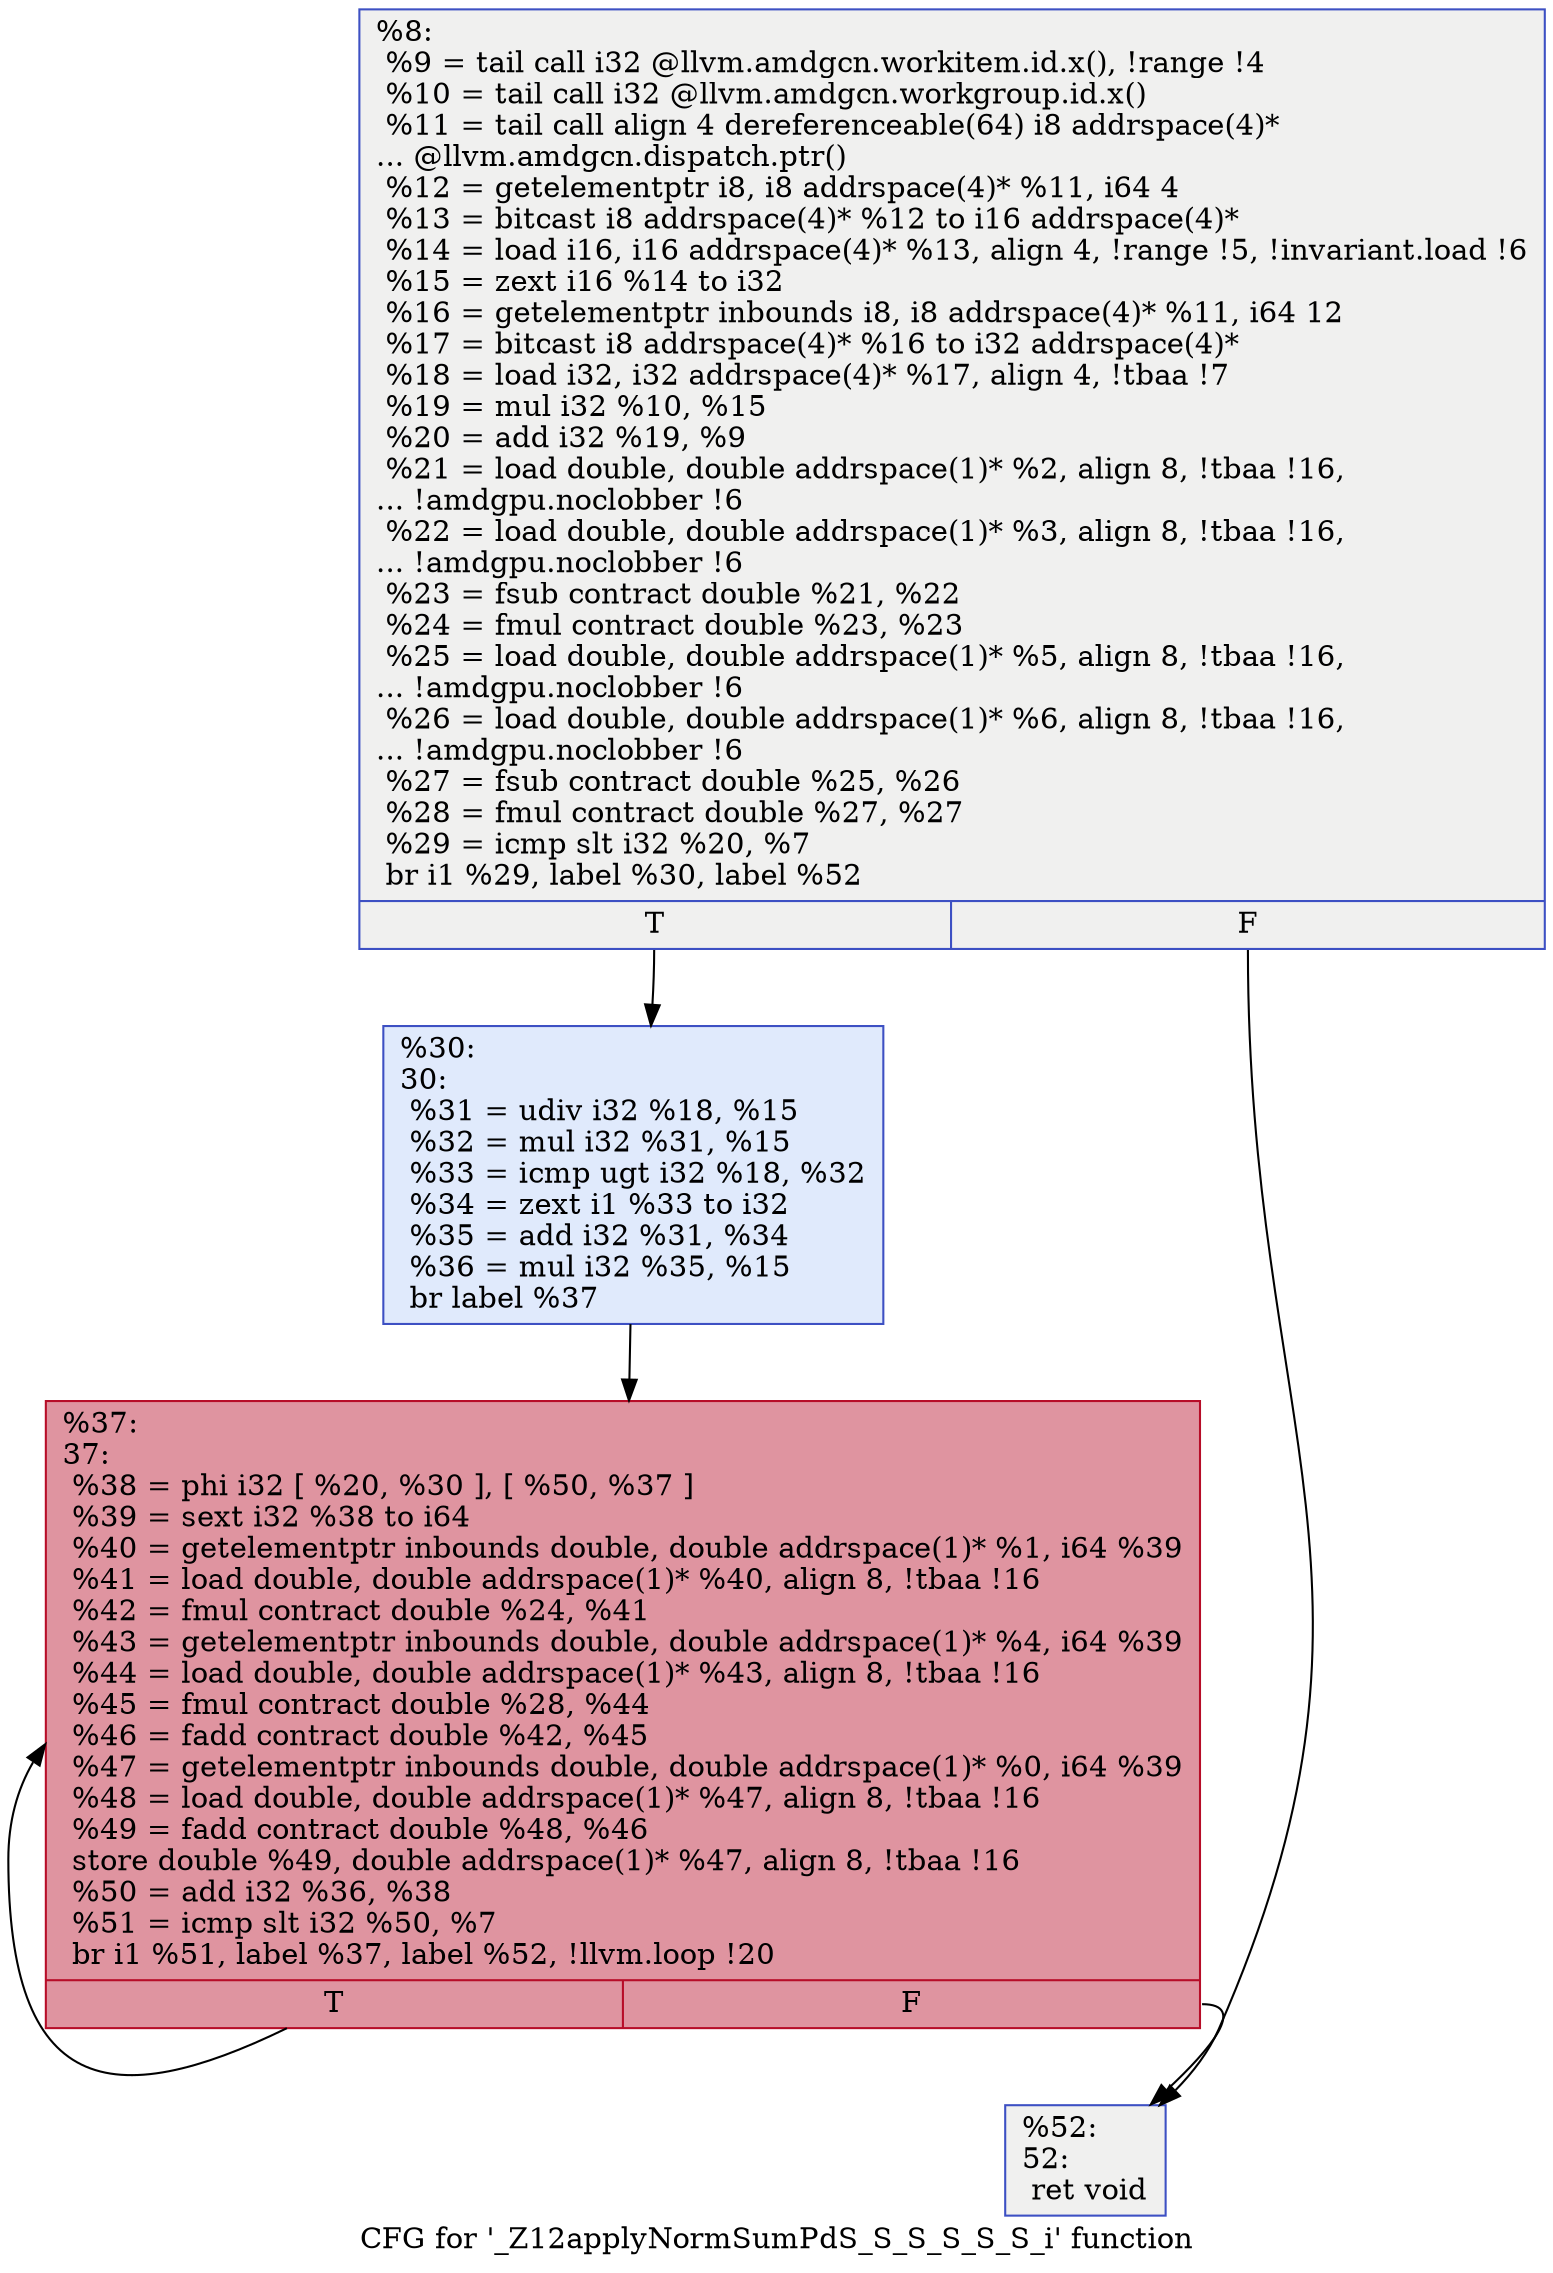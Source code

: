 digraph "CFG for '_Z12applyNormSumPdS_S_S_S_S_S_i' function" {
	label="CFG for '_Z12applyNormSumPdS_S_S_S_S_S_i' function";

	Node0x60a2990 [shape=record,color="#3d50c3ff", style=filled, fillcolor="#dedcdb70",label="{%8:\l  %9 = tail call i32 @llvm.amdgcn.workitem.id.x(), !range !4\l  %10 = tail call i32 @llvm.amdgcn.workgroup.id.x()\l  %11 = tail call align 4 dereferenceable(64) i8 addrspace(4)*\l... @llvm.amdgcn.dispatch.ptr()\l  %12 = getelementptr i8, i8 addrspace(4)* %11, i64 4\l  %13 = bitcast i8 addrspace(4)* %12 to i16 addrspace(4)*\l  %14 = load i16, i16 addrspace(4)* %13, align 4, !range !5, !invariant.load !6\l  %15 = zext i16 %14 to i32\l  %16 = getelementptr inbounds i8, i8 addrspace(4)* %11, i64 12\l  %17 = bitcast i8 addrspace(4)* %16 to i32 addrspace(4)*\l  %18 = load i32, i32 addrspace(4)* %17, align 4, !tbaa !7\l  %19 = mul i32 %10, %15\l  %20 = add i32 %19, %9\l  %21 = load double, double addrspace(1)* %2, align 8, !tbaa !16,\l... !amdgpu.noclobber !6\l  %22 = load double, double addrspace(1)* %3, align 8, !tbaa !16,\l... !amdgpu.noclobber !6\l  %23 = fsub contract double %21, %22\l  %24 = fmul contract double %23, %23\l  %25 = load double, double addrspace(1)* %5, align 8, !tbaa !16,\l... !amdgpu.noclobber !6\l  %26 = load double, double addrspace(1)* %6, align 8, !tbaa !16,\l... !amdgpu.noclobber !6\l  %27 = fsub contract double %25, %26\l  %28 = fmul contract double %27, %27\l  %29 = icmp slt i32 %20, %7\l  br i1 %29, label %30, label %52\l|{<s0>T|<s1>F}}"];
	Node0x60a2990:s0 -> Node0x60a5e70;
	Node0x60a2990:s1 -> Node0x60a5f00;
	Node0x60a5e70 [shape=record,color="#3d50c3ff", style=filled, fillcolor="#b9d0f970",label="{%30:\l30:                                               \l  %31 = udiv i32 %18, %15\l  %32 = mul i32 %31, %15\l  %33 = icmp ugt i32 %18, %32\l  %34 = zext i1 %33 to i32\l  %35 = add i32 %31, %34\l  %36 = mul i32 %35, %15\l  br label %37\l}"];
	Node0x60a5e70 -> Node0x60a6490;
	Node0x60a6490 [shape=record,color="#b70d28ff", style=filled, fillcolor="#b70d2870",label="{%37:\l37:                                               \l  %38 = phi i32 [ %20, %30 ], [ %50, %37 ]\l  %39 = sext i32 %38 to i64\l  %40 = getelementptr inbounds double, double addrspace(1)* %1, i64 %39\l  %41 = load double, double addrspace(1)* %40, align 8, !tbaa !16\l  %42 = fmul contract double %24, %41\l  %43 = getelementptr inbounds double, double addrspace(1)* %4, i64 %39\l  %44 = load double, double addrspace(1)* %43, align 8, !tbaa !16\l  %45 = fmul contract double %28, %44\l  %46 = fadd contract double %42, %45\l  %47 = getelementptr inbounds double, double addrspace(1)* %0, i64 %39\l  %48 = load double, double addrspace(1)* %47, align 8, !tbaa !16\l  %49 = fadd contract double %48, %46\l  store double %49, double addrspace(1)* %47, align 8, !tbaa !16\l  %50 = add i32 %36, %38\l  %51 = icmp slt i32 %50, %7\l  br i1 %51, label %37, label %52, !llvm.loop !20\l|{<s0>T|<s1>F}}"];
	Node0x60a6490:s0 -> Node0x60a6490;
	Node0x60a6490:s1 -> Node0x60a5f00;
	Node0x60a5f00 [shape=record,color="#3d50c3ff", style=filled, fillcolor="#dedcdb70",label="{%52:\l52:                                               \l  ret void\l}"];
}
